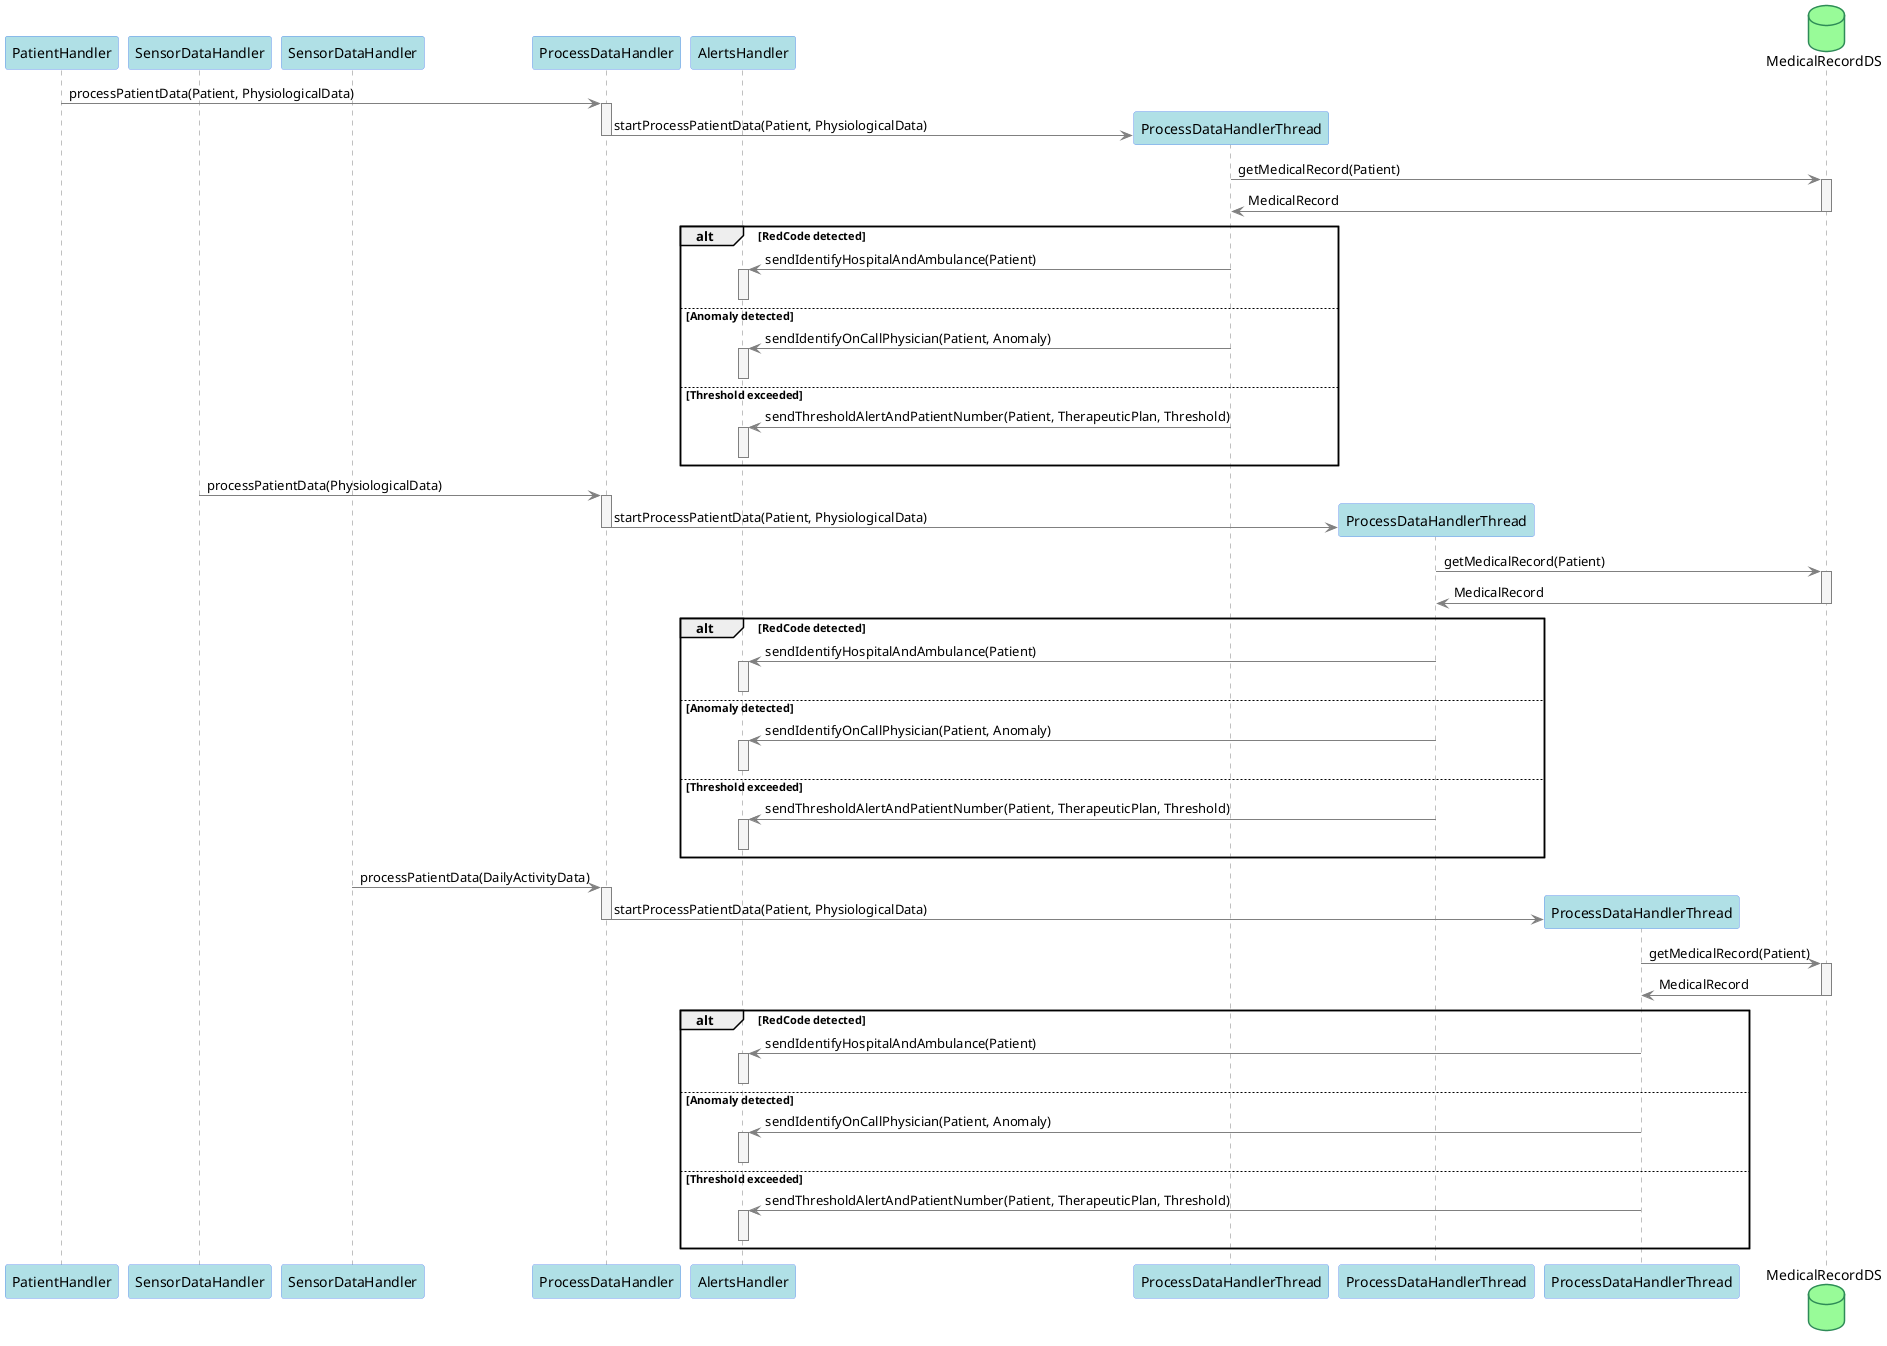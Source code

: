 @startuml patient_data_handler

skinparam sequence {
  ArrowColor Gray
  LifeLineBorderColor Gray
  LifeLineBackgroundColor WhiteSmoke

  ActorBorderColor Tomato
  ActorBackgroundColor LightSalmon

  ParticipantBackgroundColor PowderBlue
  ParticipantBorderColor CornflowerBlue
}
skinparam DatabaseBorderColor SeaGreen
skinparam DatabaseBackgroundColor PaleGreen

participant PatientHandler as PH
participant SensorDataHandler as SDH1
participant SensorDataHandler as SDH2
participant ProcessDataHandler as PDH
participant AlertsHandler as AH
participant ProcessDataHandlerThread as PDH1
participant ProcessDataHandlerThread as PDH2
participant ProcessDataHandlerThread as PDH3
database MedicalRecordDS

PH -> PDH ++ : processPatientData(Patient, PhysiologicalData)
PDH -> PDH1 ** : startProcessPatientData(Patient, PhysiologicalData)
deactivate PDH
PDH1 -> MedicalRecordDS ++ : getMedicalRecord(Patient)
PDH1 <- MedicalRecordDS -- : MedicalRecord

alt RedCode detected
PDH1 -> AH ++ : sendIdentifyHospitalAndAmbulance(Patient)
deactivate AH
else Anomaly detected
PDH1 -> AH ++ : sendIdentifyOnCallPhysician(Patient, Anomaly)
deactivate AH
else Threshold exceeded
PDH1 -> AH ++ : sendThresholdAlertAndPatientNumber(Patient, TherapeuticPlan, Threshold)
deactivate AH
end

SDH1 -> PDH ++ : processPatientData(PhysiologicalData)
PDH -> PDH2 ** : startProcessPatientData(Patient, PhysiologicalData)
deactivate PDH
PDH2 -> MedicalRecordDS ++ : getMedicalRecord(Patient)
PDH2 <- MedicalRecordDS -- : MedicalRecord

alt RedCode detected
PDH2 -> AH ++ : sendIdentifyHospitalAndAmbulance(Patient)
deactivate AH
else Anomaly detected
PDH2 -> AH ++ : sendIdentifyOnCallPhysician(Patient, Anomaly)
deactivate AH
else Threshold exceeded
PDH2 -> AH ++ : sendThresholdAlertAndPatientNumber(Patient, TherapeuticPlan, Threshold)
deactivate AH
end

SDH2 -> PDH ++ : processPatientData(DailyActivityData)
PDH -> PDH3 ** : startProcessPatientData(Patient, PhysiologicalData)
deactivate PDH
PDH3 -> MedicalRecordDS ++ : getMedicalRecord(Patient)
PDH3 <- MedicalRecordDS -- : MedicalRecord

alt RedCode detected
PDH3 -> AH ++ : sendIdentifyHospitalAndAmbulance(Patient)
deactivate AH
else Anomaly detected
PDH3 -> AH ++ : sendIdentifyOnCallPhysician(Patient, Anomaly)
deactivate AH
else Threshold exceeded
PDH3 -> AH ++ : sendThresholdAlertAndPatientNumber(Patient, TherapeuticPlan, Threshold)
deactivate AH
end

deactivate PDH

@enduml
